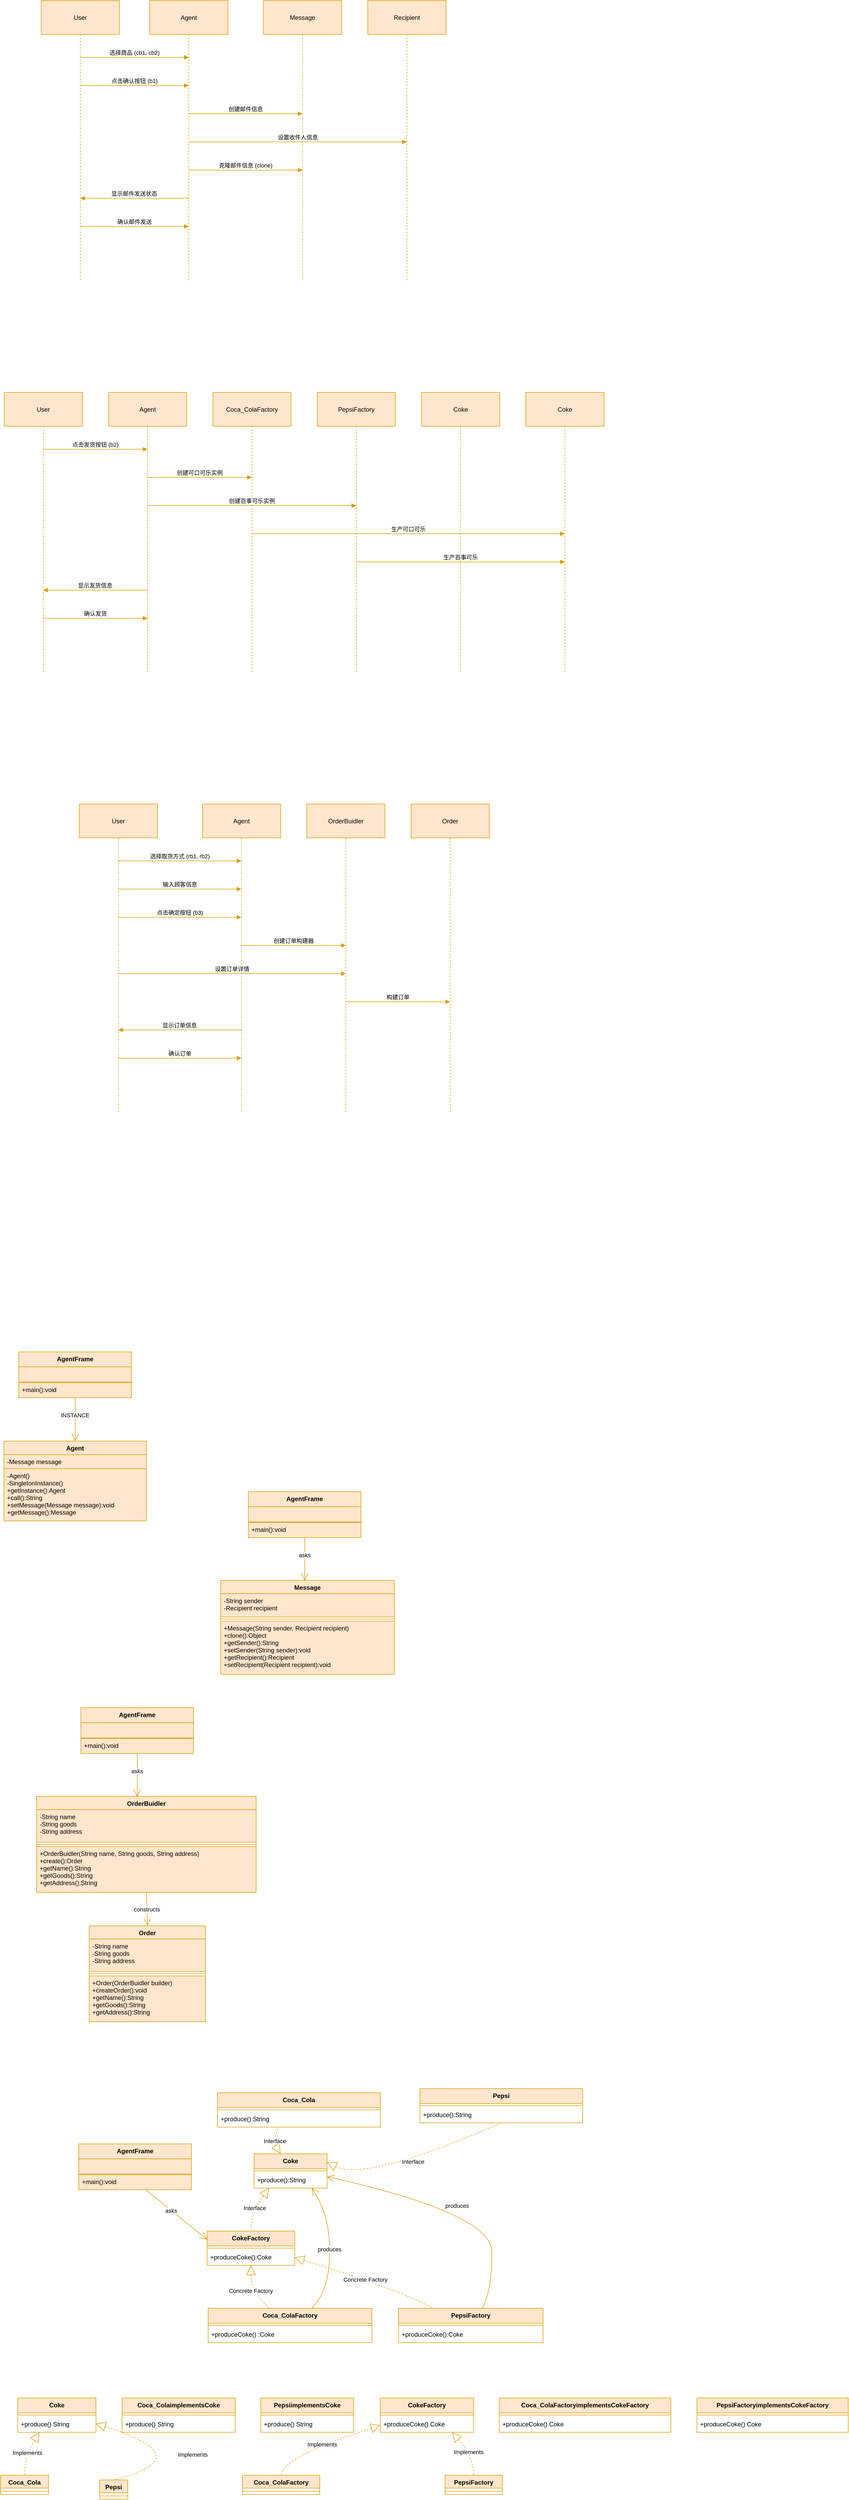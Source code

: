 <mxfile version="24.4.10" type="github">
  <diagram name="Page-1" id="9361dd3d-8414-5efd-6122-117bd74ce7a7">
    <mxGraphModel dx="1500" dy="746" grid="0" gridSize="10" guides="1" tooltips="1" connect="1" arrows="1" fold="1" page="1" pageScale="1.5" pageWidth="826" pageHeight="1169" background="none" math="0" shadow="0">
      <root>
        <mxCell id="0" />
        <mxCell id="1" parent="0" />
        <mxCell id="K_527hYtvq4sWUQFn953-153" value="User" style="shape=umlLifeline;perimeter=lifelinePerimeter;whiteSpace=wrap;container=1;dropTarget=0;collapsible=0;recursiveResize=0;outlineConnect=0;portConstraint=eastwest;newEdgeStyle={&quot;edgeStyle&quot;:&quot;elbowEdgeStyle&quot;,&quot;elbow&quot;:&quot;vertical&quot;,&quot;curved&quot;:0,&quot;rounded&quot;:0};size=65;fillColor=#ffe6cc;strokeColor=#d79b00;" vertex="1" parent="1">
          <mxGeometry x="38" y="1072" width="150" height="538" as="geometry" />
        </mxCell>
        <mxCell id="K_527hYtvq4sWUQFn953-154" value="Agent" style="shape=umlLifeline;perimeter=lifelinePerimeter;whiteSpace=wrap;container=1;dropTarget=0;collapsible=0;recursiveResize=0;outlineConnect=0;portConstraint=eastwest;newEdgeStyle={&quot;edgeStyle&quot;:&quot;elbowEdgeStyle&quot;,&quot;elbow&quot;:&quot;vertical&quot;,&quot;curved&quot;:0,&quot;rounded&quot;:0};size=65;fillColor=#ffe6cc;strokeColor=#d79b00;" vertex="1" parent="1">
          <mxGeometry x="238" y="1072" width="150" height="538" as="geometry" />
        </mxCell>
        <mxCell id="K_527hYtvq4sWUQFn953-155" value="Coca_ColaFactory" style="shape=umlLifeline;perimeter=lifelinePerimeter;whiteSpace=wrap;container=1;dropTarget=0;collapsible=0;recursiveResize=0;outlineConnect=0;portConstraint=eastwest;newEdgeStyle={&quot;edgeStyle&quot;:&quot;elbowEdgeStyle&quot;,&quot;elbow&quot;:&quot;vertical&quot;,&quot;curved&quot;:0,&quot;rounded&quot;:0};size=65;fillColor=#ffe6cc;strokeColor=#d79b00;" vertex="1" parent="1">
          <mxGeometry x="438" y="1072" width="150" height="538" as="geometry" />
        </mxCell>
        <mxCell id="K_527hYtvq4sWUQFn953-156" value="PepsiFactory" style="shape=umlLifeline;perimeter=lifelinePerimeter;whiteSpace=wrap;container=1;dropTarget=0;collapsible=0;recursiveResize=0;outlineConnect=0;portConstraint=eastwest;newEdgeStyle={&quot;edgeStyle&quot;:&quot;elbowEdgeStyle&quot;,&quot;elbow&quot;:&quot;vertical&quot;,&quot;curved&quot;:0,&quot;rounded&quot;:0};size=65;fillColor=#ffe6cc;strokeColor=#d79b00;" vertex="1" parent="1">
          <mxGeometry x="638" y="1072" width="150" height="538" as="geometry" />
        </mxCell>
        <mxCell id="K_527hYtvq4sWUQFn953-157" value="Coke" style="shape=umlLifeline;perimeter=lifelinePerimeter;whiteSpace=wrap;container=1;dropTarget=0;collapsible=0;recursiveResize=0;outlineConnect=0;portConstraint=eastwest;newEdgeStyle={&quot;edgeStyle&quot;:&quot;elbowEdgeStyle&quot;,&quot;elbow&quot;:&quot;vertical&quot;,&quot;curved&quot;:0,&quot;rounded&quot;:0};size=65;fillColor=#ffe6cc;strokeColor=#d79b00;" vertex="1" parent="1">
          <mxGeometry x="838" y="1072" width="150" height="538" as="geometry" />
        </mxCell>
        <mxCell id="K_527hYtvq4sWUQFn953-158" value="Coke" style="shape=umlLifeline;perimeter=lifelinePerimeter;whiteSpace=wrap;container=1;dropTarget=0;collapsible=0;recursiveResize=0;outlineConnect=0;portConstraint=eastwest;newEdgeStyle={&quot;edgeStyle&quot;:&quot;elbowEdgeStyle&quot;,&quot;elbow&quot;:&quot;vertical&quot;,&quot;curved&quot;:0,&quot;rounded&quot;:0};size=65;fillColor=#ffe6cc;strokeColor=#d79b00;" vertex="1" parent="1">
          <mxGeometry x="1038" y="1072" width="150" height="538" as="geometry" />
        </mxCell>
        <mxCell id="K_527hYtvq4sWUQFn953-159" value="点击发货按钮 (b2)" style="verticalAlign=bottom;endArrow=block;edgeStyle=elbowEdgeStyle;elbow=vertical;curved=0;rounded=0;fillColor=#ffe6cc;strokeColor=#d79b00;" edge="1" parent="1" source="K_527hYtvq4sWUQFn953-153" target="K_527hYtvq4sWUQFn953-154">
          <mxGeometry relative="1" as="geometry">
            <Array as="points">
              <mxPoint x="223" y="1181" />
            </Array>
          </mxGeometry>
        </mxCell>
        <mxCell id="K_527hYtvq4sWUQFn953-160" value="创建可口可乐实例" style="verticalAlign=bottom;endArrow=block;edgeStyle=elbowEdgeStyle;elbow=vertical;curved=0;rounded=0;fillColor=#ffe6cc;strokeColor=#d79b00;" edge="1" parent="1" source="K_527hYtvq4sWUQFn953-154" target="K_527hYtvq4sWUQFn953-155">
          <mxGeometry relative="1" as="geometry">
            <Array as="points">
              <mxPoint x="423" y="1235" />
            </Array>
          </mxGeometry>
        </mxCell>
        <mxCell id="K_527hYtvq4sWUQFn953-161" value="创建百事可乐实例" style="verticalAlign=bottom;endArrow=block;edgeStyle=elbowEdgeStyle;elbow=vertical;curved=0;rounded=0;fillColor=#ffe6cc;strokeColor=#d79b00;" edge="1" parent="1" source="K_527hYtvq4sWUQFn953-154" target="K_527hYtvq4sWUQFn953-156">
          <mxGeometry relative="1" as="geometry">
            <Array as="points">
              <mxPoint x="523" y="1289" />
            </Array>
          </mxGeometry>
        </mxCell>
        <mxCell id="K_527hYtvq4sWUQFn953-162" value="生产可口可乐" style="verticalAlign=bottom;endArrow=block;edgeStyle=elbowEdgeStyle;elbow=vertical;curved=0;rounded=0;fillColor=#ffe6cc;strokeColor=#d79b00;" edge="1" parent="1" source="K_527hYtvq4sWUQFn953-155" target="K_527hYtvq4sWUQFn953-158">
          <mxGeometry relative="1" as="geometry">
            <Array as="points">
              <mxPoint x="823" y="1343" />
            </Array>
          </mxGeometry>
        </mxCell>
        <mxCell id="K_527hYtvq4sWUQFn953-163" value="生产百事可乐" style="verticalAlign=bottom;endArrow=block;edgeStyle=elbowEdgeStyle;elbow=vertical;curved=0;rounded=0;fillColor=#ffe6cc;strokeColor=#d79b00;" edge="1" parent="1" source="K_527hYtvq4sWUQFn953-156" target="K_527hYtvq4sWUQFn953-158">
          <mxGeometry relative="1" as="geometry">
            <Array as="points">
              <mxPoint x="923" y="1397" />
            </Array>
          </mxGeometry>
        </mxCell>
        <mxCell id="K_527hYtvq4sWUQFn953-164" value="显示发货信息" style="verticalAlign=bottom;endArrow=block;edgeStyle=elbowEdgeStyle;elbow=vertical;curved=0;rounded=0;fillColor=#ffe6cc;strokeColor=#d79b00;" edge="1" parent="1" source="K_527hYtvq4sWUQFn953-154" target="K_527hYtvq4sWUQFn953-153">
          <mxGeometry relative="1" as="geometry">
            <Array as="points">
              <mxPoint x="223" y="1451" />
            </Array>
          </mxGeometry>
        </mxCell>
        <mxCell id="K_527hYtvq4sWUQFn953-165" value="确认发货" style="verticalAlign=bottom;endArrow=block;edgeStyle=elbowEdgeStyle;elbow=vertical;curved=0;rounded=0;fillColor=#ffe6cc;strokeColor=#d79b00;" edge="1" parent="1" source="K_527hYtvq4sWUQFn953-153" target="K_527hYtvq4sWUQFn953-154">
          <mxGeometry relative="1" as="geometry">
            <Array as="points">
              <mxPoint x="223" y="1505" />
            </Array>
          </mxGeometry>
        </mxCell>
        <mxCell id="K_527hYtvq4sWUQFn953-166" value="User" style="shape=umlLifeline;perimeter=lifelinePerimeter;whiteSpace=wrap;container=1;dropTarget=0;collapsible=0;recursiveResize=0;outlineConnect=0;portConstraint=eastwest;newEdgeStyle={&quot;edgeStyle&quot;:&quot;elbowEdgeStyle&quot;,&quot;elbow&quot;:&quot;vertical&quot;,&quot;curved&quot;:0,&quot;rounded&quot;:0};size=65;fillColor=#ffe6cc;strokeColor=#d79b00;" vertex="1" parent="1">
          <mxGeometry x="182" y="1861" width="150" height="592" as="geometry" />
        </mxCell>
        <mxCell id="K_527hYtvq4sWUQFn953-167" value="Agent" style="shape=umlLifeline;perimeter=lifelinePerimeter;whiteSpace=wrap;container=1;dropTarget=0;collapsible=0;recursiveResize=0;outlineConnect=0;portConstraint=eastwest;newEdgeStyle={&quot;edgeStyle&quot;:&quot;elbowEdgeStyle&quot;,&quot;elbow&quot;:&quot;vertical&quot;,&quot;curved&quot;:0,&quot;rounded&quot;:0};size=65;fillColor=#ffe6cc;strokeColor=#d79b00;" vertex="1" parent="1">
          <mxGeometry x="418" y="1861" width="150" height="592" as="geometry" />
        </mxCell>
        <mxCell id="K_527hYtvq4sWUQFn953-168" value="OrderBuidler" style="shape=umlLifeline;perimeter=lifelinePerimeter;whiteSpace=wrap;container=1;dropTarget=0;collapsible=0;recursiveResize=0;outlineConnect=0;portConstraint=eastwest;newEdgeStyle={&quot;edgeStyle&quot;:&quot;elbowEdgeStyle&quot;,&quot;elbow&quot;:&quot;vertical&quot;,&quot;curved&quot;:0,&quot;rounded&quot;:0};size=65;fillColor=#ffe6cc;strokeColor=#d79b00;" vertex="1" parent="1">
          <mxGeometry x="618" y="1861" width="150" height="592" as="geometry" />
        </mxCell>
        <mxCell id="K_527hYtvq4sWUQFn953-169" value="Order" style="shape=umlLifeline;perimeter=lifelinePerimeter;whiteSpace=wrap;container=1;dropTarget=0;collapsible=0;recursiveResize=0;outlineConnect=0;portConstraint=eastwest;newEdgeStyle={&quot;edgeStyle&quot;:&quot;elbowEdgeStyle&quot;,&quot;elbow&quot;:&quot;vertical&quot;,&quot;curved&quot;:0,&quot;rounded&quot;:0};size=65;fillColor=#ffe6cc;strokeColor=#d79b00;" vertex="1" parent="1">
          <mxGeometry x="818" y="1861" width="150" height="592" as="geometry" />
        </mxCell>
        <mxCell id="K_527hYtvq4sWUQFn953-170" value="选择取货方式 (rb1, rb2)" style="verticalAlign=bottom;endArrow=block;edgeStyle=elbowEdgeStyle;elbow=vertical;curved=0;rounded=0;fillColor=#ffe6cc;strokeColor=#d79b00;" edge="1" parent="1" source="K_527hYtvq4sWUQFn953-166" target="K_527hYtvq4sWUQFn953-167">
          <mxGeometry relative="1" as="geometry">
            <Array as="points">
              <mxPoint x="385" y="1970" />
            </Array>
          </mxGeometry>
        </mxCell>
        <mxCell id="K_527hYtvq4sWUQFn953-171" value="输入顾客信息" style="verticalAlign=bottom;endArrow=block;edgeStyle=elbowEdgeStyle;elbow=vertical;curved=0;rounded=0;fillColor=#ffe6cc;strokeColor=#d79b00;" edge="1" parent="1" source="K_527hYtvq4sWUQFn953-166" target="K_527hYtvq4sWUQFn953-167">
          <mxGeometry relative="1" as="geometry">
            <Array as="points">
              <mxPoint x="385" y="2024" />
            </Array>
          </mxGeometry>
        </mxCell>
        <mxCell id="K_527hYtvq4sWUQFn953-172" value="点击确定按钮 (b3)" style="verticalAlign=bottom;endArrow=block;edgeStyle=elbowEdgeStyle;elbow=vertical;curved=0;rounded=0;fillColor=#ffe6cc;strokeColor=#d79b00;" edge="1" parent="1" source="K_527hYtvq4sWUQFn953-166" target="K_527hYtvq4sWUQFn953-167">
          <mxGeometry relative="1" as="geometry">
            <Array as="points">
              <mxPoint x="385" y="2078" />
            </Array>
          </mxGeometry>
        </mxCell>
        <mxCell id="K_527hYtvq4sWUQFn953-173" value="创建订单构建器" style="verticalAlign=bottom;endArrow=block;edgeStyle=elbowEdgeStyle;elbow=vertical;curved=0;rounded=0;fillColor=#ffe6cc;strokeColor=#d79b00;" edge="1" parent="1" source="K_527hYtvq4sWUQFn953-167" target="K_527hYtvq4sWUQFn953-168">
          <mxGeometry relative="1" as="geometry">
            <Array as="points">
              <mxPoint x="603" y="2132" />
            </Array>
          </mxGeometry>
        </mxCell>
        <mxCell id="K_527hYtvq4sWUQFn953-174" value="设置订单详情" style="verticalAlign=bottom;endArrow=block;edgeStyle=elbowEdgeStyle;elbow=vertical;curved=0;rounded=0;fillColor=#ffe6cc;strokeColor=#d79b00;" edge="1" parent="1" source="K_527hYtvq4sWUQFn953-166" target="K_527hYtvq4sWUQFn953-168">
          <mxGeometry relative="1" as="geometry">
            <Array as="points">
              <mxPoint x="485" y="2186" />
            </Array>
          </mxGeometry>
        </mxCell>
        <mxCell id="K_527hYtvq4sWUQFn953-175" value="构建订单" style="verticalAlign=bottom;endArrow=block;edgeStyle=elbowEdgeStyle;elbow=vertical;curved=0;rounded=0;fillColor=#ffe6cc;strokeColor=#d79b00;" edge="1" parent="1" source="K_527hYtvq4sWUQFn953-168" target="K_527hYtvq4sWUQFn953-169">
          <mxGeometry relative="1" as="geometry">
            <Array as="points">
              <mxPoint x="803" y="2240" />
            </Array>
          </mxGeometry>
        </mxCell>
        <mxCell id="K_527hYtvq4sWUQFn953-176" value="显示订单信息" style="verticalAlign=bottom;endArrow=block;edgeStyle=elbowEdgeStyle;elbow=vertical;curved=0;rounded=0;fillColor=#ffe6cc;strokeColor=#d79b00;" edge="1" parent="1" source="K_527hYtvq4sWUQFn953-167" target="K_527hYtvq4sWUQFn953-166">
          <mxGeometry relative="1" as="geometry">
            <Array as="points">
              <mxPoint x="385" y="2294" />
            </Array>
          </mxGeometry>
        </mxCell>
        <mxCell id="K_527hYtvq4sWUQFn953-177" value="确认订单" style="verticalAlign=bottom;endArrow=block;edgeStyle=elbowEdgeStyle;elbow=vertical;curved=0;rounded=0;fillColor=#ffe6cc;strokeColor=#d79b00;" edge="1" parent="1" source="K_527hYtvq4sWUQFn953-166" target="K_527hYtvq4sWUQFn953-167">
          <mxGeometry relative="1" as="geometry">
            <Array as="points">
              <mxPoint x="385" y="2348" />
            </Array>
          </mxGeometry>
        </mxCell>
        <mxCell id="K_527hYtvq4sWUQFn953-178" value="User" style="shape=umlLifeline;perimeter=lifelinePerimeter;whiteSpace=wrap;container=1;dropTarget=0;collapsible=0;recursiveResize=0;outlineConnect=0;portConstraint=eastwest;newEdgeStyle={&quot;edgeStyle&quot;:&quot;elbowEdgeStyle&quot;,&quot;elbow&quot;:&quot;vertical&quot;,&quot;curved&quot;:0,&quot;rounded&quot;:0};size=65;fillColor=#ffe6cc;strokeColor=#d79b00;" vertex="1" parent="1">
          <mxGeometry x="109" y="321" width="150" height="538" as="geometry" />
        </mxCell>
        <mxCell id="K_527hYtvq4sWUQFn953-179" value="Agent" style="shape=umlLifeline;perimeter=lifelinePerimeter;whiteSpace=wrap;container=1;dropTarget=0;collapsible=0;recursiveResize=0;outlineConnect=0;portConstraint=eastwest;newEdgeStyle={&quot;edgeStyle&quot;:&quot;elbowEdgeStyle&quot;,&quot;elbow&quot;:&quot;vertical&quot;,&quot;curved&quot;:0,&quot;rounded&quot;:0};size=65;fillColor=#ffe6cc;strokeColor=#d79b00;" vertex="1" parent="1">
          <mxGeometry x="317" y="321" width="150" height="538" as="geometry" />
        </mxCell>
        <mxCell id="K_527hYtvq4sWUQFn953-180" value="Message" style="shape=umlLifeline;perimeter=lifelinePerimeter;whiteSpace=wrap;container=1;dropTarget=0;collapsible=0;recursiveResize=0;outlineConnect=0;portConstraint=eastwest;newEdgeStyle={&quot;edgeStyle&quot;:&quot;elbowEdgeStyle&quot;,&quot;elbow&quot;:&quot;vertical&quot;,&quot;curved&quot;:0,&quot;rounded&quot;:0};size=65;fillColor=#ffe6cc;strokeColor=#d79b00;" vertex="1" parent="1">
          <mxGeometry x="535" y="321" width="150" height="538" as="geometry" />
        </mxCell>
        <mxCell id="K_527hYtvq4sWUQFn953-181" value="Recipient" style="shape=umlLifeline;perimeter=lifelinePerimeter;whiteSpace=wrap;container=1;dropTarget=0;collapsible=0;recursiveResize=0;outlineConnect=0;portConstraint=eastwest;newEdgeStyle={&quot;edgeStyle&quot;:&quot;elbowEdgeStyle&quot;,&quot;elbow&quot;:&quot;vertical&quot;,&quot;curved&quot;:0,&quot;rounded&quot;:0};size=65;fillColor=#ffe6cc;strokeColor=#d79b00;" vertex="1" parent="1">
          <mxGeometry x="735" y="321" width="150" height="538" as="geometry" />
        </mxCell>
        <mxCell id="K_527hYtvq4sWUQFn953-182" value="选择商品 (cb1, cb2)" style="verticalAlign=bottom;endArrow=block;edgeStyle=elbowEdgeStyle;elbow=vertical;curved=0;rounded=0;fillColor=#ffe6cc;strokeColor=#d79b00;" edge="1" parent="1" source="K_527hYtvq4sWUQFn953-178" target="K_527hYtvq4sWUQFn953-179">
          <mxGeometry relative="1" as="geometry">
            <Array as="points">
              <mxPoint x="298" y="430" />
            </Array>
          </mxGeometry>
        </mxCell>
        <mxCell id="K_527hYtvq4sWUQFn953-183" value="点击确认按钮 (b1)" style="verticalAlign=bottom;endArrow=block;edgeStyle=elbowEdgeStyle;elbow=vertical;curved=0;rounded=0;fillColor=#ffe6cc;strokeColor=#d79b00;" edge="1" parent="1" source="K_527hYtvq4sWUQFn953-178" target="K_527hYtvq4sWUQFn953-179">
          <mxGeometry relative="1" as="geometry">
            <Array as="points">
              <mxPoint x="298" y="484" />
            </Array>
          </mxGeometry>
        </mxCell>
        <mxCell id="K_527hYtvq4sWUQFn953-184" value="创建邮件信息" style="verticalAlign=bottom;endArrow=block;edgeStyle=elbowEdgeStyle;elbow=vertical;curved=0;rounded=0;fillColor=#ffe6cc;strokeColor=#d79b00;" edge="1" parent="1" source="K_527hYtvq4sWUQFn953-179" target="K_527hYtvq4sWUQFn953-180">
          <mxGeometry relative="1" as="geometry">
            <Array as="points">
              <mxPoint x="511" y="538" />
            </Array>
          </mxGeometry>
        </mxCell>
        <mxCell id="K_527hYtvq4sWUQFn953-185" value="设置收件人信息" style="verticalAlign=bottom;endArrow=block;edgeStyle=elbowEdgeStyle;elbow=vertical;curved=0;rounded=0;fillColor=#ffe6cc;strokeColor=#d79b00;" edge="1" parent="1" source="K_527hYtvq4sWUQFn953-179" target="K_527hYtvq4sWUQFn953-181">
          <mxGeometry relative="1" as="geometry">
            <Array as="points">
              <mxPoint x="611" y="592" />
            </Array>
          </mxGeometry>
        </mxCell>
        <mxCell id="K_527hYtvq4sWUQFn953-186" value="克隆邮件信息 (clone)" style="verticalAlign=bottom;endArrow=block;edgeStyle=elbowEdgeStyle;elbow=vertical;curved=0;rounded=0;fillColor=#ffe6cc;strokeColor=#d79b00;" edge="1" parent="1" source="K_527hYtvq4sWUQFn953-179" target="K_527hYtvq4sWUQFn953-180">
          <mxGeometry relative="1" as="geometry">
            <Array as="points">
              <mxPoint x="511" y="646" />
            </Array>
          </mxGeometry>
        </mxCell>
        <mxCell id="K_527hYtvq4sWUQFn953-187" value="显示邮件发送状态" style="verticalAlign=bottom;endArrow=block;edgeStyle=elbowEdgeStyle;elbow=vertical;curved=0;rounded=0;fillColor=#ffe6cc;strokeColor=#d79b00;" edge="1" parent="1" source="K_527hYtvq4sWUQFn953-179" target="K_527hYtvq4sWUQFn953-178">
          <mxGeometry relative="1" as="geometry">
            <Array as="points">
              <mxPoint x="298" y="700" />
            </Array>
          </mxGeometry>
        </mxCell>
        <mxCell id="K_527hYtvq4sWUQFn953-188" value="确认邮件发送" style="verticalAlign=bottom;endArrow=block;edgeStyle=elbowEdgeStyle;elbow=vertical;curved=0;rounded=0;fillColor=#ffe6cc;strokeColor=#d79b00;" edge="1" parent="1" source="K_527hYtvq4sWUQFn953-178" target="K_527hYtvq4sWUQFn953-179">
          <mxGeometry relative="1" as="geometry">
            <Array as="points">
              <mxPoint x="298" y="754" />
            </Array>
          </mxGeometry>
        </mxCell>
        <mxCell id="K_527hYtvq4sWUQFn953-189" value="Agent" style="swimlane;fontStyle=1;align=center;verticalAlign=top;childLayout=stackLayout;horizontal=1;startSize=26.9;horizontalStack=0;resizeParent=1;resizeParentMax=0;resizeLast=0;collapsible=0;marginBottom=0;fillColor=#ffe6cc;strokeColor=#d79b00;" vertex="1" parent="1">
          <mxGeometry x="37.5" y="3082" width="273" height="26" as="geometry" />
        </mxCell>
        <mxCell id="K_527hYtvq4sWUQFn953-196" value="AgentFrame" style="swimlane;fontStyle=1;align=center;verticalAlign=top;childLayout=stackLayout;horizontal=1;startSize=28.72;horizontalStack=0;resizeParent=1;resizeParentMax=0;resizeLast=0;collapsible=0;marginBottom=0;fillColor=#ffe6cc;strokeColor=#d79b00;" vertex="1" parent="1">
          <mxGeometry x="66" y="2911" width="216" height="71.72" as="geometry" />
        </mxCell>
        <mxCell id="K_527hYtvq4sWUQFn953-197" value="" style="text;strokeColor=#d79b00;fillColor=#ffe6cc;align=left;verticalAlign=top;spacingLeft=4;spacingRight=4;overflow=hidden;rotatable=0;points=[[0,0.5],[1,0.5]];portConstraint=eastwest;" vertex="1" parent="K_527hYtvq4sWUQFn953-196">
          <mxGeometry y="28.72" width="216" height="29" as="geometry" />
        </mxCell>
        <mxCell id="K_527hYtvq4sWUQFn953-198" style="line;strokeWidth=1;fillColor=#ffe6cc;align=left;verticalAlign=middle;spacingTop=-1;spacingLeft=3;spacingRight=3;rotatable=0;labelPosition=right;points=[];portConstraint=eastwest;strokeColor=#d79b00;" vertex="1" parent="K_527hYtvq4sWUQFn953-196">
          <mxGeometry y="57.72" width="216" height="14" as="geometry" />
        </mxCell>
        <mxCell id="K_527hYtvq4sWUQFn953-199" value="INSTANCE" style="curved=1;startArrow=none;endArrow=open;endSize=12;exitX=0.502;exitY=0.998;entryX=0.5;entryY=0.001;rounded=0;fillColor=#ffe6cc;strokeColor=#d79b00;" edge="1" parent="1" source="K_527hYtvq4sWUQFn953-196" target="K_527hYtvq4sWUQFn953-189">
          <mxGeometry relative="1" as="geometry">
            <Array as="points" />
          </mxGeometry>
        </mxCell>
        <mxCell id="K_527hYtvq4sWUQFn953-201" value="+main():void" style="text;strokeColor=#d79b00;fillColor=#ffe6cc;align=left;verticalAlign=top;spacingLeft=4;spacingRight=4;overflow=hidden;rotatable=0;points=[[0,0.5],[1,0.5]];portConstraint=eastwest;" vertex="1" parent="1">
          <mxGeometry x="66" y="2970.0" width="216" height="29" as="geometry" />
        </mxCell>
        <mxCell id="K_527hYtvq4sWUQFn953-192" value="-Agent()&#xa;-SingletonInstance()&#xa;+getInstance():Agent&#xa;+call():String&#xa;+setMessage(Message message):void&#xa;+getMessage():Message&#xa;&#xa;" style="text;strokeColor=#d79b00;fillColor=#ffe6cc;align=left;verticalAlign=top;spacingLeft=4;spacingRight=4;overflow=hidden;rotatable=0;points=[[0,0.5],[1,0.5]];portConstraint=eastwest;" vertex="1" parent="1">
          <mxGeometry x="37.5" y="3135" width="273" height="100.1" as="geometry" />
        </mxCell>
        <mxCell id="K_527hYtvq4sWUQFn953-190" value="-Message message" style="text;strokeColor=#d79b00;fillColor=#ffe6cc;align=left;verticalAlign=top;spacingLeft=4;spacingRight=4;overflow=hidden;rotatable=0;points=[[0,0.5],[1,0.5]];portConstraint=eastwest;" vertex="1" parent="1">
          <mxGeometry x="37.5" y="3108.0" width="273" height="27" as="geometry" />
        </mxCell>
        <mxCell id="K_527hYtvq4sWUQFn953-206" value="Message" style="swimlane;fontStyle=1;align=center;verticalAlign=top;childLayout=stackLayout;horizontal=1;startSize=25.4;horizontalStack=0;resizeParent=1;resizeParentMax=0;resizeLast=0;collapsible=0;marginBottom=0;fillColor=#ffe6cc;strokeColor=#d79b00;" vertex="1" parent="1">
          <mxGeometry x="453" y="3349" width="333" height="180.0" as="geometry" />
        </mxCell>
        <mxCell id="K_527hYtvq4sWUQFn953-207" value="-String sender&#xa;-Recipient recipient&#xa;" style="text;strokeColor=#d79b00;fillColor=#ffe6cc;align=left;verticalAlign=top;spacingLeft=4;spacingRight=4;overflow=hidden;rotatable=0;points=[[0,0.5],[1,0.5]];portConstraint=eastwest;" vertex="1" parent="K_527hYtvq4sWUQFn953-206">
          <mxGeometry y="25.4" width="333" height="44.6" as="geometry" />
        </mxCell>
        <mxCell id="K_527hYtvq4sWUQFn953-209" style="line;strokeWidth=1;fillColor=none;align=left;verticalAlign=middle;spacingTop=-1;spacingLeft=3;spacingRight=3;rotatable=0;labelPosition=right;points=[];portConstraint=eastwest;strokeColor=inherit;" vertex="1" parent="K_527hYtvq4sWUQFn953-206">
          <mxGeometry y="70.0" width="333" height="8" as="geometry" />
        </mxCell>
        <mxCell id="K_527hYtvq4sWUQFn953-210" value="+Message(String sender, Recipient recipient)&#xa;+clone():Object &#xa;+getSender():String &#xa;+setSender(String sender):void&#xa;+getRecipient():Recipient&#xa;+setRecipient(Recipient recipient):void&#xa;&#xa;" style="text;strokeColor=#d79b00;fillColor=#ffe6cc;align=left;verticalAlign=top;spacingLeft=4;spacingRight=4;overflow=hidden;rotatable=0;points=[[0,0.5],[1,0.5]];portConstraint=eastwest;" vertex="1" parent="K_527hYtvq4sWUQFn953-206">
          <mxGeometry y="78.0" width="333" height="102" as="geometry" />
        </mxCell>
        <mxCell id="K_527hYtvq4sWUQFn953-225" value="AgentFrame" style="swimlane;fontStyle=1;align=center;verticalAlign=top;childLayout=stackLayout;horizontal=1;startSize=28.72;horizontalStack=0;resizeParent=1;resizeParentMax=0;resizeLast=0;collapsible=0;marginBottom=0;fillColor=#ffe6cc;strokeColor=#d79b00;" vertex="1" parent="1">
          <mxGeometry x="506" y="3179" width="216" height="71.72" as="geometry" />
        </mxCell>
        <mxCell id="K_527hYtvq4sWUQFn953-226" value="" style="text;strokeColor=#d79b00;fillColor=#ffe6cc;align=left;verticalAlign=top;spacingLeft=4;spacingRight=4;overflow=hidden;rotatable=0;points=[[0,0.5],[1,0.5]];portConstraint=eastwest;" vertex="1" parent="K_527hYtvq4sWUQFn953-225">
          <mxGeometry y="28.72" width="216" height="29" as="geometry" />
        </mxCell>
        <mxCell id="K_527hYtvq4sWUQFn953-227" style="line;strokeWidth=1;fillColor=#ffe6cc;align=left;verticalAlign=middle;spacingTop=-1;spacingLeft=3;spacingRight=3;rotatable=0;labelPosition=right;points=[];portConstraint=eastwest;strokeColor=#d79b00;" vertex="1" parent="K_527hYtvq4sWUQFn953-225">
          <mxGeometry y="57.72" width="216" height="14" as="geometry" />
        </mxCell>
        <mxCell id="K_527hYtvq4sWUQFn953-228" value="asks" style="curved=1;startArrow=none;endArrow=open;endSize=12;exitX=0.502;exitY=0.998;entryX=0.5;entryY=0.001;rounded=0;fillColor=#ffe6cc;strokeColor=#d79b00;" edge="1" parent="1" source="K_527hYtvq4sWUQFn953-225">
          <mxGeometry relative="1" as="geometry">
            <Array as="points" />
            <mxPoint x="614" y="3350" as="targetPoint" />
          </mxGeometry>
        </mxCell>
        <mxCell id="K_527hYtvq4sWUQFn953-229" value="+main():void" style="text;strokeColor=#d79b00;fillColor=#ffe6cc;align=left;verticalAlign=top;spacingLeft=4;spacingRight=4;overflow=hidden;rotatable=0;points=[[0,0.5],[1,0.5]];portConstraint=eastwest;" vertex="1" parent="1">
          <mxGeometry x="506" y="3238.0" width="216" height="29" as="geometry" />
        </mxCell>
        <mxCell id="K_527hYtvq4sWUQFn953-230" value="OrderBuidler" style="swimlane;fontStyle=1;align=center;verticalAlign=top;childLayout=stackLayout;horizontal=1;startSize=25.4;horizontalStack=0;resizeParent=1;resizeParentMax=0;resizeLast=0;collapsible=0;marginBottom=0;fillColor=#ffe6cc;strokeColor=#d79b00;" vertex="1" parent="1">
          <mxGeometry x="100" y="3763" width="421" height="184.0" as="geometry" />
        </mxCell>
        <mxCell id="K_527hYtvq4sWUQFn953-231" value="-String name&#xa;-String goods&#xa;-String address&#xa;" style="text;strokeColor=#d79b00;fillColor=#ffe6cc;align=left;verticalAlign=top;spacingLeft=4;spacingRight=4;overflow=hidden;rotatable=0;points=[[0,0.5],[1,0.5]];portConstraint=eastwest;" vertex="1" parent="K_527hYtvq4sWUQFn953-230">
          <mxGeometry y="25.4" width="421" height="62.6" as="geometry" />
        </mxCell>
        <mxCell id="K_527hYtvq4sWUQFn953-234" style="line;strokeWidth=1;fillColor=none;align=left;verticalAlign=middle;spacingTop=-1;spacingLeft=3;spacingRight=3;rotatable=0;labelPosition=right;points=[];portConstraint=eastwest;strokeColor=inherit;" vertex="1" parent="K_527hYtvq4sWUQFn953-230">
          <mxGeometry y="88.0" width="421" height="8" as="geometry" />
        </mxCell>
        <mxCell id="K_527hYtvq4sWUQFn953-235" value="+OrderBuidler(String name, String goods, String address)&#xa;+create():Order &#xa;+getName():String &#xa;+getGoods():String&#xa;+getAddress():String&#xa;&#xa;&#xa;&#xa;" style="text;strokeColor=#d79b00;fillColor=#ffe6cc;align=left;verticalAlign=top;spacingLeft=4;spacingRight=4;overflow=hidden;rotatable=0;points=[[0,0.5],[1,0.5]];portConstraint=eastwest;" vertex="1" parent="K_527hYtvq4sWUQFn953-230">
          <mxGeometry y="96.0" width="421" height="88" as="geometry" />
        </mxCell>
        <mxCell id="K_527hYtvq4sWUQFn953-240" value="Order" style="swimlane;fontStyle=1;align=center;verticalAlign=top;childLayout=stackLayout;horizontal=1;startSize=25.4;horizontalStack=0;resizeParent=1;resizeParentMax=0;resizeLast=0;collapsible=0;marginBottom=0;fillColor=#ffe6cc;strokeColor=#d79b00;" vertex="1" parent="1">
          <mxGeometry x="201" y="4011" width="223" height="184.0" as="geometry" />
        </mxCell>
        <mxCell id="K_527hYtvq4sWUQFn953-251" value="-String name&#xa;-String goods&#xa;-String address&#xa;" style="text;strokeColor=#d79b00;fillColor=#ffe6cc;align=left;verticalAlign=top;spacingLeft=4;spacingRight=4;overflow=hidden;rotatable=0;points=[[0,0.5],[1,0.5]];portConstraint=eastwest;" vertex="1" parent="K_527hYtvq4sWUQFn953-240">
          <mxGeometry y="25.4" width="223" height="62.6" as="geometry" />
        </mxCell>
        <mxCell id="K_527hYtvq4sWUQFn953-244" style="line;strokeWidth=1;fillColor=none;align=left;verticalAlign=middle;spacingTop=-1;spacingLeft=3;spacingRight=3;rotatable=0;labelPosition=right;points=[];portConstraint=eastwest;strokeColor=inherit;" vertex="1" parent="K_527hYtvq4sWUQFn953-240">
          <mxGeometry y="88.0" width="223" height="8" as="geometry" />
        </mxCell>
        <mxCell id="K_527hYtvq4sWUQFn953-245" value="+Order(OrderBuidler builder)&#xa;+createOrder():void &#xa;+getName():String &#xa;+getGoods():String &#xa;+getAddress():String " style="text;strokeColor=#d79b00;fillColor=#ffe6cc;align=left;verticalAlign=top;spacingLeft=4;spacingRight=4;overflow=hidden;rotatable=0;points=[[0,0.5],[1,0.5]];portConstraint=eastwest;" vertex="1" parent="K_527hYtvq4sWUQFn953-240">
          <mxGeometry y="96.0" width="223" height="88" as="geometry" />
        </mxCell>
        <mxCell id="K_527hYtvq4sWUQFn953-250" value="constructs" style="curved=1;startArrow=none;endArrow=open;endSize=12;exitX=0.501;exitY=0.998;entryX=0.501;entryY=2.414e-8;rounded=0;fillColor=#ffe6cc;strokeColor=#d79b00;" edge="1" parent="1" source="K_527hYtvq4sWUQFn953-230" target="K_527hYtvq4sWUQFn953-240">
          <mxGeometry relative="1" as="geometry">
            <Array as="points" />
          </mxGeometry>
        </mxCell>
        <mxCell id="K_527hYtvq4sWUQFn953-253" value="AgentFrame" style="swimlane;fontStyle=1;align=center;verticalAlign=top;childLayout=stackLayout;horizontal=1;startSize=28.72;horizontalStack=0;resizeParent=1;resizeParentMax=0;resizeLast=0;collapsible=0;marginBottom=0;fillColor=#ffe6cc;strokeColor=#d79b00;" vertex="1" parent="1">
          <mxGeometry x="185" y="3593" width="216" height="71.72" as="geometry" />
        </mxCell>
        <mxCell id="K_527hYtvq4sWUQFn953-254" value="" style="text;strokeColor=#d79b00;fillColor=#ffe6cc;align=left;verticalAlign=top;spacingLeft=4;spacingRight=4;overflow=hidden;rotatable=0;points=[[0,0.5],[1,0.5]];portConstraint=eastwest;" vertex="1" parent="K_527hYtvq4sWUQFn953-253">
          <mxGeometry y="28.72" width="216" height="29" as="geometry" />
        </mxCell>
        <mxCell id="K_527hYtvq4sWUQFn953-255" style="line;strokeWidth=1;fillColor=#ffe6cc;align=left;verticalAlign=middle;spacingTop=-1;spacingLeft=3;spacingRight=3;rotatable=0;labelPosition=right;points=[];portConstraint=eastwest;strokeColor=#d79b00;" vertex="1" parent="K_527hYtvq4sWUQFn953-253">
          <mxGeometry y="57.72" width="216" height="14" as="geometry" />
        </mxCell>
        <mxCell id="K_527hYtvq4sWUQFn953-256" value="asks" style="curved=1;startArrow=none;endArrow=open;endSize=12;exitX=0.502;exitY=0.998;entryX=0.5;entryY=0.001;rounded=0;fillColor=#ffe6cc;strokeColor=#d79b00;" edge="1" parent="1" source="K_527hYtvq4sWUQFn953-253">
          <mxGeometry relative="1" as="geometry">
            <Array as="points" />
            <mxPoint x="293" y="3764" as="targetPoint" />
          </mxGeometry>
        </mxCell>
        <mxCell id="K_527hYtvq4sWUQFn953-257" value="+main():void" style="text;strokeColor=#d79b00;fillColor=#ffe6cc;align=left;verticalAlign=top;spacingLeft=4;spacingRight=4;overflow=hidden;rotatable=0;points=[[0,0.5],[1,0.5]];portConstraint=eastwest;" vertex="1" parent="1">
          <mxGeometry x="185" y="3652.0" width="216" height="29" as="geometry" />
        </mxCell>
        <mxCell id="K_527hYtvq4sWUQFn953-258" value="Coke" style="swimlane;fontStyle=1;align=center;verticalAlign=top;childLayout=stackLayout;horizontal=1;startSize=28.72;horizontalStack=0;resizeParent=1;resizeParentMax=0;resizeLast=0;collapsible=0;marginBottom=0;fillColor=#ffe6cc;strokeColor=#d79b00;" vertex="1" parent="1">
          <mxGeometry x="517" y="4448" width="140" height="65.72" as="geometry" />
        </mxCell>
        <mxCell id="K_527hYtvq4sWUQFn953-259" style="line;strokeWidth=1;fillColor=none;align=left;verticalAlign=middle;spacingTop=-1;spacingLeft=3;spacingRight=3;rotatable=0;labelPosition=right;points=[];portConstraint=eastwest;strokeColor=inherit;" vertex="1" parent="K_527hYtvq4sWUQFn953-258">
          <mxGeometry y="28.72" width="140" height="8" as="geometry" />
        </mxCell>
        <mxCell id="K_527hYtvq4sWUQFn953-260" value="+produce():String" style="text;strokeColor=none;fillColor=none;align=left;verticalAlign=top;spacingLeft=4;spacingRight=4;overflow=hidden;rotatable=0;points=[[0,0.5],[1,0.5]];portConstraint=eastwest;" vertex="1" parent="K_527hYtvq4sWUQFn953-258">
          <mxGeometry y="36.72" width="140" height="29" as="geometry" />
        </mxCell>
        <mxCell id="K_527hYtvq4sWUQFn953-261" value="Coca_Cola" style="swimlane;fontStyle=1;align=center;verticalAlign=top;childLayout=stackLayout;horizontal=1;startSize=28.72;horizontalStack=0;resizeParent=1;resizeParentMax=0;resizeLast=0;collapsible=0;marginBottom=0;fillColor=#ffe6cc;strokeColor=#d79b00;" vertex="1" parent="1">
          <mxGeometry x="447" y="4331" width="312" height="65.72" as="geometry" />
        </mxCell>
        <mxCell id="K_527hYtvq4sWUQFn953-262" style="line;strokeWidth=1;fillColor=none;align=left;verticalAlign=middle;spacingTop=-1;spacingLeft=3;spacingRight=3;rotatable=0;labelPosition=right;points=[];portConstraint=eastwest;strokeColor=inherit;" vertex="1" parent="K_527hYtvq4sWUQFn953-261">
          <mxGeometry y="28.72" width="312" height="8" as="geometry" />
        </mxCell>
        <mxCell id="K_527hYtvq4sWUQFn953-263" value="+produce():String" style="text;strokeColor=none;fillColor=none;align=left;verticalAlign=top;spacingLeft=4;spacingRight=4;overflow=hidden;rotatable=0;points=[[0,0.5],[1,0.5]];portConstraint=eastwest;" vertex="1" parent="K_527hYtvq4sWUQFn953-261">
          <mxGeometry y="36.72" width="312" height="29" as="geometry" />
        </mxCell>
        <mxCell id="K_527hYtvq4sWUQFn953-264" value="Pepsi" style="swimlane;fontStyle=1;align=center;verticalAlign=top;childLayout=stackLayout;horizontal=1;startSize=28.72;horizontalStack=0;resizeParent=1;resizeParentMax=0;resizeLast=0;collapsible=0;marginBottom=0;fillColor=#ffe6cc;strokeColor=#d79b00;" vertex="1" parent="1">
          <mxGeometry x="835" y="4323" width="312" height="65.72" as="geometry" />
        </mxCell>
        <mxCell id="K_527hYtvq4sWUQFn953-265" style="line;strokeWidth=1;fillColor=none;align=left;verticalAlign=middle;spacingTop=-1;spacingLeft=3;spacingRight=3;rotatable=0;labelPosition=right;points=[];portConstraint=eastwest;strokeColor=inherit;" vertex="1" parent="K_527hYtvq4sWUQFn953-264">
          <mxGeometry y="28.72" width="312" height="8" as="geometry" />
        </mxCell>
        <mxCell id="K_527hYtvq4sWUQFn953-266" value="+produce():String" style="text;strokeColor=none;fillColor=none;align=left;verticalAlign=top;spacingLeft=4;spacingRight=4;overflow=hidden;rotatable=0;points=[[0,0.5],[1,0.5]];portConstraint=eastwest;" vertex="1" parent="K_527hYtvq4sWUQFn953-264">
          <mxGeometry y="36.72" width="312" height="29" as="geometry" />
        </mxCell>
        <mxCell id="K_527hYtvq4sWUQFn953-267" value="CokeFactory" style="swimlane;fontStyle=1;align=center;verticalAlign=top;childLayout=stackLayout;horizontal=1;startSize=28.72;horizontalStack=0;resizeParent=1;resizeParentMax=0;resizeLast=0;collapsible=0;marginBottom=0;fillColor=#ffe6cc;strokeColor=#d79b00;" vertex="1" parent="1">
          <mxGeometry x="427" y="4596" width="168" height="65.72" as="geometry" />
        </mxCell>
        <mxCell id="K_527hYtvq4sWUQFn953-268" style="line;strokeWidth=1;fillColor=none;align=left;verticalAlign=middle;spacingTop=-1;spacingLeft=3;spacingRight=3;rotatable=0;labelPosition=right;points=[];portConstraint=eastwest;strokeColor=inherit;" vertex="1" parent="K_527hYtvq4sWUQFn953-267">
          <mxGeometry y="28.72" width="168" height="8" as="geometry" />
        </mxCell>
        <mxCell id="K_527hYtvq4sWUQFn953-269" value="+produceCoke():Coke" style="text;strokeColor=none;fillColor=none;align=left;verticalAlign=top;spacingLeft=4;spacingRight=4;overflow=hidden;rotatable=0;points=[[0,0.5],[1,0.5]];portConstraint=eastwest;" vertex="1" parent="K_527hYtvq4sWUQFn953-267">
          <mxGeometry y="36.72" width="168" height="29" as="geometry" />
        </mxCell>
        <mxCell id="K_527hYtvq4sWUQFn953-270" value="Coca_ColaFactory" style="swimlane;fontStyle=1;align=center;verticalAlign=top;childLayout=stackLayout;horizontal=1;startSize=28.72;horizontalStack=0;resizeParent=1;resizeParentMax=0;resizeLast=0;collapsible=0;marginBottom=0;fillColor=#ffe6cc;strokeColor=#d79b00;" vertex="1" parent="1">
          <mxGeometry x="429" y="4744" width="314" height="65.72" as="geometry" />
        </mxCell>
        <mxCell id="K_527hYtvq4sWUQFn953-271" style="line;strokeWidth=1;fillColor=none;align=left;verticalAlign=middle;spacingTop=-1;spacingLeft=3;spacingRight=3;rotatable=0;labelPosition=right;points=[];portConstraint=eastwest;strokeColor=inherit;" vertex="1" parent="K_527hYtvq4sWUQFn953-270">
          <mxGeometry y="28.72" width="314" height="8" as="geometry" />
        </mxCell>
        <mxCell id="K_527hYtvq4sWUQFn953-272" value="+produceCoke() :Coke" style="text;strokeColor=none;fillColor=none;align=left;verticalAlign=top;spacingLeft=4;spacingRight=4;overflow=hidden;rotatable=0;points=[[0,0.5],[1,0.5]];portConstraint=eastwest;" vertex="1" parent="K_527hYtvq4sWUQFn953-270">
          <mxGeometry y="36.72" width="314" height="29" as="geometry" />
        </mxCell>
        <mxCell id="K_527hYtvq4sWUQFn953-273" value="PepsiFactory" style="swimlane;fontStyle=1;align=center;verticalAlign=top;childLayout=stackLayout;horizontal=1;startSize=28.72;horizontalStack=0;resizeParent=1;resizeParentMax=0;resizeLast=0;collapsible=0;marginBottom=0;fillColor=#ffe6cc;strokeColor=#d79b00;" vertex="1" parent="1">
          <mxGeometry x="794" y="4744" width="277" height="65.72" as="geometry" />
        </mxCell>
        <mxCell id="K_527hYtvq4sWUQFn953-274" style="line;strokeWidth=1;fillColor=none;align=left;verticalAlign=middle;spacingTop=-1;spacingLeft=3;spacingRight=3;rotatable=0;labelPosition=right;points=[];portConstraint=eastwest;strokeColor=inherit;" vertex="1" parent="K_527hYtvq4sWUQFn953-273">
          <mxGeometry y="28.72" width="277" height="8" as="geometry" />
        </mxCell>
        <mxCell id="K_527hYtvq4sWUQFn953-275" value="+produceCoke():Coke" style="text;strokeColor=none;fillColor=none;align=left;verticalAlign=top;spacingLeft=4;spacingRight=4;overflow=hidden;rotatable=0;points=[[0,0.5],[1,0.5]];portConstraint=eastwest;" vertex="1" parent="K_527hYtvq4sWUQFn953-273">
          <mxGeometry y="36.72" width="277" height="29" as="geometry" />
        </mxCell>
        <mxCell id="K_527hYtvq4sWUQFn953-276" value="Interface" style="curved=1;dashed=1;startArrow=block;startSize=16;startFill=0;endArrow=none;exitX=0.206;exitY=0.998;entryX=0.5;entryY=0.003;rounded=0;fillColor=#ffe6cc;strokeColor=#d79b00;" edge="1" parent="1" source="K_527hYtvq4sWUQFn953-258" target="K_527hYtvq4sWUQFn953-267">
          <mxGeometry relative="1" as="geometry">
            <Array as="points">
              <mxPoint x="511" y="4562" />
            </Array>
          </mxGeometry>
        </mxCell>
        <mxCell id="K_527hYtvq4sWUQFn953-277" value="Concrete Factory" style="curved=1;dashed=1;startArrow=block;startSize=16;startFill=0;endArrow=none;exitX=0.5;exitY=1.0;entryX=0.372;entryY=0.005;rounded=0;fillColor=#ffe6cc;strokeColor=#d79b00;" edge="1" parent="1" source="K_527hYtvq4sWUQFn953-267" target="K_527hYtvq4sWUQFn953-270">
          <mxGeometry relative="1" as="geometry">
            <Array as="points">
              <mxPoint x="511" y="4710" />
            </Array>
          </mxGeometry>
        </mxCell>
        <mxCell id="K_527hYtvq4sWUQFn953-278" value="Concrete Factory" style="curved=1;dashed=1;startArrow=block;startSize=16;startFill=0;endArrow=none;exitX=0.999;exitY=0.77;entryX=0.243;entryY=0.005;rounded=0;fillColor=#ffe6cc;strokeColor=#d79b00;" edge="1" parent="1" source="K_527hYtvq4sWUQFn953-267" target="K_527hYtvq4sWUQFn953-273">
          <mxGeometry relative="1" as="geometry">
            <Array as="points">
              <mxPoint x="800" y="4710" />
            </Array>
          </mxGeometry>
        </mxCell>
        <mxCell id="K_527hYtvq4sWUQFn953-279" value="produces" style="curved=1;startArrow=none;endArrow=open;endSize=12;exitX=0.631;exitY=0.005;entryX=0.788;entryY=0.998;rounded=0;fillColor=#ffe6cc;strokeColor=#d79b00;" edge="1" parent="1" source="K_527hYtvq4sWUQFn953-270" target="K_527hYtvq4sWUQFn953-258">
          <mxGeometry relative="1" as="geometry">
            <Array as="points">
              <mxPoint x="662" y="4710" />
              <mxPoint x="662" y="4562" />
            </Array>
          </mxGeometry>
        </mxCell>
        <mxCell id="K_527hYtvq4sWUQFn953-280" value="produces" style="curved=1;startArrow=none;endArrow=open;endSize=12;exitX=0.579;exitY=0.005;entryX=0.995;entryY=0.666;rounded=0;fillColor=#ffe6cc;strokeColor=#d79b00;" edge="1" parent="1" source="K_527hYtvq4sWUQFn953-273" target="K_527hYtvq4sWUQFn953-258">
          <mxGeometry relative="1" as="geometry">
            <Array as="points">
              <mxPoint x="973" y="4710" />
              <mxPoint x="973" y="4562" />
            </Array>
          </mxGeometry>
        </mxCell>
        <mxCell id="K_527hYtvq4sWUQFn953-281" value="Coke" style="swimlane;fontStyle=1;align=center;verticalAlign=top;childLayout=stackLayout;horizontal=1;startSize=28.72;horizontalStack=0;resizeParent=1;resizeParentMax=0;resizeLast=0;collapsible=0;marginBottom=0;fillColor=#ffe6cc;strokeColor=#d79b00;" vertex="1" parent="1">
          <mxGeometry x="64" y="4916" width="150" height="65.72" as="geometry" />
        </mxCell>
        <mxCell id="K_527hYtvq4sWUQFn953-282" style="line;strokeWidth=1;fillColor=none;align=left;verticalAlign=middle;spacingTop=-1;spacingLeft=3;spacingRight=3;rotatable=0;labelPosition=right;points=[];portConstraint=eastwest;strokeColor=inherit;" vertex="1" parent="K_527hYtvq4sWUQFn953-281">
          <mxGeometry y="28.72" width="150" height="8" as="geometry" />
        </mxCell>
        <mxCell id="K_527hYtvq4sWUQFn953-283" value="+produce() String" style="text;strokeColor=none;fillColor=none;align=left;verticalAlign=top;spacingLeft=4;spacingRight=4;overflow=hidden;rotatable=0;points=[[0,0.5],[1,0.5]];portConstraint=eastwest;" vertex="1" parent="K_527hYtvq4sWUQFn953-281">
          <mxGeometry y="36.72" width="150" height="29" as="geometry" />
        </mxCell>
        <mxCell id="K_527hYtvq4sWUQFn953-284" value="Coca_ColaimplementsCoke" style="swimlane;fontStyle=1;align=center;verticalAlign=top;childLayout=stackLayout;horizontal=1;startSize=28.72;horizontalStack=0;resizeParent=1;resizeParentMax=0;resizeLast=0;collapsible=0;marginBottom=0;fillColor=#ffe6cc;strokeColor=#d79b00;" vertex="1" parent="1">
          <mxGeometry x="264" y="4916" width="217" height="65.72" as="geometry" />
        </mxCell>
        <mxCell id="K_527hYtvq4sWUQFn953-285" style="line;strokeWidth=1;fillColor=none;align=left;verticalAlign=middle;spacingTop=-1;spacingLeft=3;spacingRight=3;rotatable=0;labelPosition=right;points=[];portConstraint=eastwest;strokeColor=inherit;" vertex="1" parent="K_527hYtvq4sWUQFn953-284">
          <mxGeometry y="28.72" width="217" height="8" as="geometry" />
        </mxCell>
        <mxCell id="K_527hYtvq4sWUQFn953-286" value="+produce() String" style="text;strokeColor=none;fillColor=none;align=left;verticalAlign=top;spacingLeft=4;spacingRight=4;overflow=hidden;rotatable=0;points=[[0,0.5],[1,0.5]];portConstraint=eastwest;" vertex="1" parent="K_527hYtvq4sWUQFn953-284">
          <mxGeometry y="36.72" width="217" height="29" as="geometry" />
        </mxCell>
        <mxCell id="K_527hYtvq4sWUQFn953-287" value="PepsiimplementsCoke" style="swimlane;fontStyle=1;align=center;verticalAlign=top;childLayout=stackLayout;horizontal=1;startSize=28.72;horizontalStack=0;resizeParent=1;resizeParentMax=0;resizeLast=0;collapsible=0;marginBottom=0;fillColor=#ffe6cc;strokeColor=#d79b00;" vertex="1" parent="1">
          <mxGeometry x="530" y="4916" width="178" height="65.72" as="geometry" />
        </mxCell>
        <mxCell id="K_527hYtvq4sWUQFn953-288" style="line;strokeWidth=1;fillColor=none;align=left;verticalAlign=middle;spacingTop=-1;spacingLeft=3;spacingRight=3;rotatable=0;labelPosition=right;points=[];portConstraint=eastwest;strokeColor=inherit;" vertex="1" parent="K_527hYtvq4sWUQFn953-287">
          <mxGeometry y="28.72" width="178" height="8" as="geometry" />
        </mxCell>
        <mxCell id="K_527hYtvq4sWUQFn953-289" value="+produce() String" style="text;strokeColor=none;fillColor=none;align=left;verticalAlign=top;spacingLeft=4;spacingRight=4;overflow=hidden;rotatable=0;points=[[0,0.5],[1,0.5]];portConstraint=eastwest;" vertex="1" parent="K_527hYtvq4sWUQFn953-287">
          <mxGeometry y="36.72" width="178" height="29" as="geometry" />
        </mxCell>
        <mxCell id="K_527hYtvq4sWUQFn953-290" value="CokeFactory" style="swimlane;fontStyle=1;align=center;verticalAlign=top;childLayout=stackLayout;horizontal=1;startSize=28.72;horizontalStack=0;resizeParent=1;resizeParentMax=0;resizeLast=0;collapsible=0;marginBottom=0;fillColor=#ffe6cc;strokeColor=#d79b00;" vertex="1" parent="1">
          <mxGeometry x="759" y="4916" width="179" height="65.72" as="geometry" />
        </mxCell>
        <mxCell id="K_527hYtvq4sWUQFn953-291" style="line;strokeWidth=1;fillColor=none;align=left;verticalAlign=middle;spacingTop=-1;spacingLeft=3;spacingRight=3;rotatable=0;labelPosition=right;points=[];portConstraint=eastwest;strokeColor=inherit;" vertex="1" parent="K_527hYtvq4sWUQFn953-290">
          <mxGeometry y="28.72" width="179" height="8" as="geometry" />
        </mxCell>
        <mxCell id="K_527hYtvq4sWUQFn953-292" value="+produceCoke() Coke" style="text;strokeColor=none;fillColor=none;align=left;verticalAlign=top;spacingLeft=4;spacingRight=4;overflow=hidden;rotatable=0;points=[[0,0.5],[1,0.5]];portConstraint=eastwest;" vertex="1" parent="K_527hYtvq4sWUQFn953-290">
          <mxGeometry y="36.72" width="179" height="29" as="geometry" />
        </mxCell>
        <mxCell id="K_527hYtvq4sWUQFn953-293" value="Coca_ColaFactoryimplementsCokeFactory" style="swimlane;fontStyle=1;align=center;verticalAlign=top;childLayout=stackLayout;horizontal=1;startSize=28.72;horizontalStack=0;resizeParent=1;resizeParentMax=0;resizeLast=0;collapsible=0;marginBottom=0;fillColor=#ffe6cc;strokeColor=#d79b00;" vertex="1" parent="1">
          <mxGeometry x="987" y="4916" width="329" height="65.72" as="geometry" />
        </mxCell>
        <mxCell id="K_527hYtvq4sWUQFn953-294" style="line;strokeWidth=1;fillColor=none;align=left;verticalAlign=middle;spacingTop=-1;spacingLeft=3;spacingRight=3;rotatable=0;labelPosition=right;points=[];portConstraint=eastwest;strokeColor=inherit;" vertex="1" parent="K_527hYtvq4sWUQFn953-293">
          <mxGeometry y="28.72" width="329" height="8" as="geometry" />
        </mxCell>
        <mxCell id="K_527hYtvq4sWUQFn953-295" value="+produceCoke() Coke" style="text;strokeColor=none;fillColor=none;align=left;verticalAlign=top;spacingLeft=4;spacingRight=4;overflow=hidden;rotatable=0;points=[[0,0.5],[1,0.5]];portConstraint=eastwest;" vertex="1" parent="K_527hYtvq4sWUQFn953-293">
          <mxGeometry y="36.72" width="329" height="29" as="geometry" />
        </mxCell>
        <mxCell id="K_527hYtvq4sWUQFn953-296" value="PepsiFactoryimplementsCokeFactory" style="swimlane;fontStyle=1;align=center;verticalAlign=top;childLayout=stackLayout;horizontal=1;startSize=28.72;horizontalStack=0;resizeParent=1;resizeParentMax=0;resizeLast=0;collapsible=0;marginBottom=0;fillColor=#ffe6cc;strokeColor=#d79b00;" vertex="1" parent="1">
          <mxGeometry x="1366" y="4916" width="290" height="65.72" as="geometry" />
        </mxCell>
        <mxCell id="K_527hYtvq4sWUQFn953-297" style="line;strokeWidth=1;fillColor=none;align=left;verticalAlign=middle;spacingTop=-1;spacingLeft=3;spacingRight=3;rotatable=0;labelPosition=right;points=[];portConstraint=eastwest;strokeColor=inherit;" vertex="1" parent="K_527hYtvq4sWUQFn953-296">
          <mxGeometry y="28.72" width="290" height="8" as="geometry" />
        </mxCell>
        <mxCell id="K_527hYtvq4sWUQFn953-298" value="+produceCoke() Coke" style="text;strokeColor=none;fillColor=none;align=left;verticalAlign=top;spacingLeft=4;spacingRight=4;overflow=hidden;rotatable=0;points=[[0,0.5],[1,0.5]];portConstraint=eastwest;" vertex="1" parent="K_527hYtvq4sWUQFn953-296">
          <mxGeometry y="36.72" width="290" height="29" as="geometry" />
        </mxCell>
        <mxCell id="K_527hYtvq4sWUQFn953-299" value="Coca_Cola" style="swimlane;fontStyle=1;align=center;verticalAlign=top;childLayout=stackLayout;horizontal=1;startSize=24.7;horizontalStack=0;resizeParent=1;resizeParentMax=0;resizeLast=0;collapsible=0;marginBottom=0;fillColor=#ffe6cc;strokeColor=#d79b00;" vertex="1" parent="1">
          <mxGeometry x="31" y="5064" width="92" height="36.7" as="geometry" />
        </mxCell>
        <mxCell id="K_527hYtvq4sWUQFn953-300" style="line;strokeWidth=1;fillColor=none;align=left;verticalAlign=middle;spacingTop=-1;spacingLeft=3;spacingRight=3;rotatable=0;labelPosition=right;points=[];portConstraint=eastwest;strokeColor=inherit;" vertex="1" parent="K_527hYtvq4sWUQFn953-299">
          <mxGeometry y="24.7" width="92" height="12" as="geometry" />
        </mxCell>
        <mxCell id="K_527hYtvq4sWUQFn953-301" value="Pepsi" style="swimlane;fontStyle=1;align=center;verticalAlign=top;childLayout=stackLayout;horizontal=1;startSize=24.7;horizontalStack=0;resizeParent=1;resizeParentMax=0;resizeLast=0;collapsible=0;marginBottom=0;fillColor=#ffe6cc;strokeColor=#d79b00;" vertex="1" parent="1">
          <mxGeometry x="221" y="5073" width="54" height="36.7" as="geometry" />
        </mxCell>
        <mxCell id="K_527hYtvq4sWUQFn953-302" style="line;strokeWidth=1;fillColor=none;align=left;verticalAlign=middle;spacingTop=-1;spacingLeft=3;spacingRight=3;rotatable=0;labelPosition=right;points=[];portConstraint=eastwest;strokeColor=inherit;" vertex="1" parent="K_527hYtvq4sWUQFn953-301">
          <mxGeometry y="24.7" width="54" height="12" as="geometry" />
        </mxCell>
        <mxCell id="K_527hYtvq4sWUQFn953-303" value="Coca_ColaFactory" style="swimlane;fontStyle=1;align=center;verticalAlign=top;childLayout=stackLayout;horizontal=1;startSize=24.7;horizontalStack=0;resizeParent=1;resizeParentMax=0;resizeLast=0;collapsible=0;marginBottom=0;fillColor=#ffe6cc;strokeColor=#d79b00;" vertex="1" parent="1">
          <mxGeometry x="495" y="5064" width="148" height="36.7" as="geometry" />
        </mxCell>
        <mxCell id="K_527hYtvq4sWUQFn953-304" style="line;strokeWidth=1;fillColor=none;align=left;verticalAlign=middle;spacingTop=-1;spacingLeft=3;spacingRight=3;rotatable=0;labelPosition=right;points=[];portConstraint=eastwest;strokeColor=inherit;" vertex="1" parent="K_527hYtvq4sWUQFn953-303">
          <mxGeometry y="24.7" width="148" height="12" as="geometry" />
        </mxCell>
        <mxCell id="K_527hYtvq4sWUQFn953-305" value="PepsiFactory" style="swimlane;fontStyle=1;align=center;verticalAlign=top;childLayout=stackLayout;horizontal=1;startSize=24.7;horizontalStack=0;resizeParent=1;resizeParentMax=0;resizeLast=0;collapsible=0;marginBottom=0;fillColor=#ffe6cc;strokeColor=#d79b00;" vertex="1" parent="1">
          <mxGeometry x="883" y="5064" width="110" height="36.7" as="geometry" />
        </mxCell>
        <mxCell id="K_527hYtvq4sWUQFn953-306" style="line;strokeWidth=1;fillColor=none;align=left;verticalAlign=middle;spacingTop=-1;spacingLeft=3;spacingRight=3;rotatable=0;labelPosition=right;points=[];portConstraint=eastwest;strokeColor=inherit;" vertex="1" parent="K_527hYtvq4sWUQFn953-305">
          <mxGeometry y="24.7" width="110" height="12" as="geometry" />
        </mxCell>
        <mxCell id="K_527hYtvq4sWUQFn953-307" value="Implements" style="curved=1;dashed=1;startArrow=block;startSize=16;startFill=0;endArrow=none;exitX=0.277;exitY=0.998;entryX=0.502;entryY=0.004;rounded=0;fillColor=#ffe6cc;strokeColor=#d79b00;" edge="1" parent="1" source="K_527hYtvq4sWUQFn953-281" target="K_527hYtvq4sWUQFn953-299">
          <mxGeometry relative="1" as="geometry">
            <Array as="points">
              <mxPoint x="77" y="5030" />
            </Array>
          </mxGeometry>
        </mxCell>
        <mxCell id="K_527hYtvq4sWUQFn953-308" value="Implements" style="curved=1;dashed=1;startArrow=block;startSize=16;startFill=0;endArrow=none;exitX=0.999;exitY=0.748;entryX=0.498;entryY=0.004;rounded=0;fillColor=#ffe6cc;strokeColor=#d79b00;" edge="1" parent="1" source="K_527hYtvq4sWUQFn953-281" target="K_527hYtvq4sWUQFn953-301">
          <mxGeometry relative="1" as="geometry">
            <Array as="points">
              <mxPoint x="418" y="5030" />
            </Array>
          </mxGeometry>
        </mxCell>
        <mxCell id="K_527hYtvq4sWUQFn953-309" value="Implements" style="curved=1;dashed=1;startArrow=block;startSize=16;startFill=0;endArrow=none;exitX=-0.001;exitY=0.795;entryX=0.5;entryY=0.004;rounded=0;fillColor=#ffe6cc;strokeColor=#d79b00;" edge="1" parent="1" source="K_527hYtvq4sWUQFn953-290" target="K_527hYtvq4sWUQFn953-303">
          <mxGeometry relative="1" as="geometry">
            <Array as="points">
              <mxPoint x="569" y="5030" />
            </Array>
          </mxGeometry>
        </mxCell>
        <mxCell id="K_527hYtvq4sWUQFn953-310" value="Implements" style="curved=1;dashed=1;startArrow=block;startSize=16;startFill=0;endArrow=none;exitX=0.768;exitY=0.998;entryX=0.498;entryY=0.004;rounded=0;fillColor=#ffe6cc;strokeColor=#d79b00;" edge="1" parent="1" source="K_527hYtvq4sWUQFn953-290" target="K_527hYtvq4sWUQFn953-305">
          <mxGeometry relative="1" as="geometry">
            <Array as="points">
              <mxPoint x="938" y="5030" />
            </Array>
          </mxGeometry>
        </mxCell>
        <mxCell id="K_527hYtvq4sWUQFn953-317" value="Interface" style="curved=1;dashed=1;startArrow=block;startSize=16;startFill=0;endArrow=none;entryX=0.376;entryY=0.981;rounded=0;fillColor=#ffe6cc;strokeColor=#d79b00;entryDx=0;entryDy=0;entryPerimeter=0;" edge="1" parent="1" source="K_527hYtvq4sWUQFn953-258" target="K_527hYtvq4sWUQFn953-263">
          <mxGeometry relative="1" as="geometry">
            <Array as="points">
              <mxPoint x="557" y="4430" />
              <mxPoint x="557" y="4415" />
            </Array>
            <mxPoint x="521" y="4567" as="sourcePoint" />
            <mxPoint x="521" y="4606" as="targetPoint" />
          </mxGeometry>
        </mxCell>
        <mxCell id="K_527hYtvq4sWUQFn953-321" value="Interface" style="curved=1;dashed=1;startArrow=block;startSize=16;startFill=0;endArrow=none;exitX=1;exitY=0.25;entryX=0.493;entryY=1.03;rounded=0;fillColor=#ffe6cc;strokeColor=#d79b00;exitDx=0;exitDy=0;entryDx=0;entryDy=0;entryPerimeter=0;" edge="1" parent="1" source="K_527hYtvq4sWUQFn953-258" target="K_527hYtvq4sWUQFn953-266">
          <mxGeometry relative="1" as="geometry">
            <Array as="points">
              <mxPoint x="732.6" y="4501.64" />
            </Array>
            <mxPoint x="868.6" y="4394.07" as="sourcePoint" />
            <mxPoint x="1249.4" y="4323.0" as="targetPoint" />
          </mxGeometry>
        </mxCell>
        <mxCell id="K_527hYtvq4sWUQFn953-322" value="AgentFrame" style="swimlane;fontStyle=1;align=center;verticalAlign=top;childLayout=stackLayout;horizontal=1;startSize=28.72;horizontalStack=0;resizeParent=1;resizeParentMax=0;resizeLast=0;collapsible=0;marginBottom=0;fillColor=#ffe6cc;strokeColor=#d79b00;" vertex="1" parent="1">
          <mxGeometry x="181" y="4429" width="216" height="71.72" as="geometry" />
        </mxCell>
        <mxCell id="K_527hYtvq4sWUQFn953-323" value="" style="text;strokeColor=#d79b00;fillColor=#ffe6cc;align=left;verticalAlign=top;spacingLeft=4;spacingRight=4;overflow=hidden;rotatable=0;points=[[0,0.5],[1,0.5]];portConstraint=eastwest;" vertex="1" parent="K_527hYtvq4sWUQFn953-322">
          <mxGeometry y="28.72" width="216" height="29" as="geometry" />
        </mxCell>
        <mxCell id="K_527hYtvq4sWUQFn953-324" style="line;strokeWidth=1;fillColor=#ffe6cc;align=left;verticalAlign=middle;spacingTop=-1;spacingLeft=3;spacingRight=3;rotatable=0;labelPosition=right;points=[];portConstraint=eastwest;strokeColor=#d79b00;" vertex="1" parent="K_527hYtvq4sWUQFn953-322">
          <mxGeometry y="57.72" width="216" height="14" as="geometry" />
        </mxCell>
        <mxCell id="K_527hYtvq4sWUQFn953-325" value="asks" style="curved=1;startArrow=none;endArrow=open;endSize=12;exitX=0.502;exitY=0.998;entryX=0;entryY=0.25;rounded=0;fillColor=#ffe6cc;strokeColor=#d79b00;entryDx=0;entryDy=0;" edge="1" parent="1" source="K_527hYtvq4sWUQFn953-322" target="K_527hYtvq4sWUQFn953-267">
          <mxGeometry relative="1" as="geometry">
            <Array as="points" />
            <mxPoint x="289" y="4600" as="targetPoint" />
          </mxGeometry>
        </mxCell>
        <mxCell id="K_527hYtvq4sWUQFn953-326" value="+main():void" style="text;strokeColor=#d79b00;fillColor=#ffe6cc;align=left;verticalAlign=top;spacingLeft=4;spacingRight=4;overflow=hidden;rotatable=0;points=[[0,0.5],[1,0.5]];portConstraint=eastwest;" vertex="1" parent="1">
          <mxGeometry x="181" y="4488.0" width="216" height="29" as="geometry" />
        </mxCell>
      </root>
    </mxGraphModel>
  </diagram>
</mxfile>
